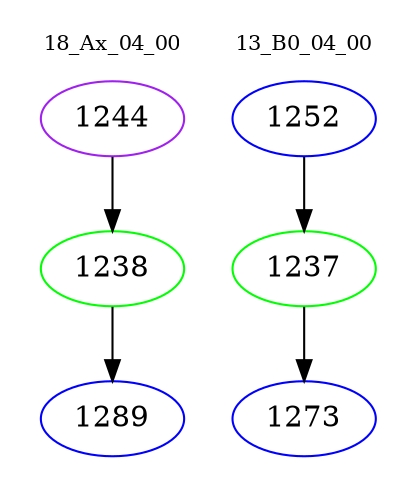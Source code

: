 digraph{
subgraph cluster_0 {
color = white
label = "18_Ax_04_00";
fontsize=10;
T0_1244 [label="1244", color="purple"]
T0_1244 -> T0_1238 [color="black"]
T0_1238 [label="1238", color="green"]
T0_1238 -> T0_1289 [color="black"]
T0_1289 [label="1289", color="blue"]
}
subgraph cluster_1 {
color = white
label = "13_B0_04_00";
fontsize=10;
T1_1252 [label="1252", color="blue"]
T1_1252 -> T1_1237 [color="black"]
T1_1237 [label="1237", color="green"]
T1_1237 -> T1_1273 [color="black"]
T1_1273 [label="1273", color="blue"]
}
}
